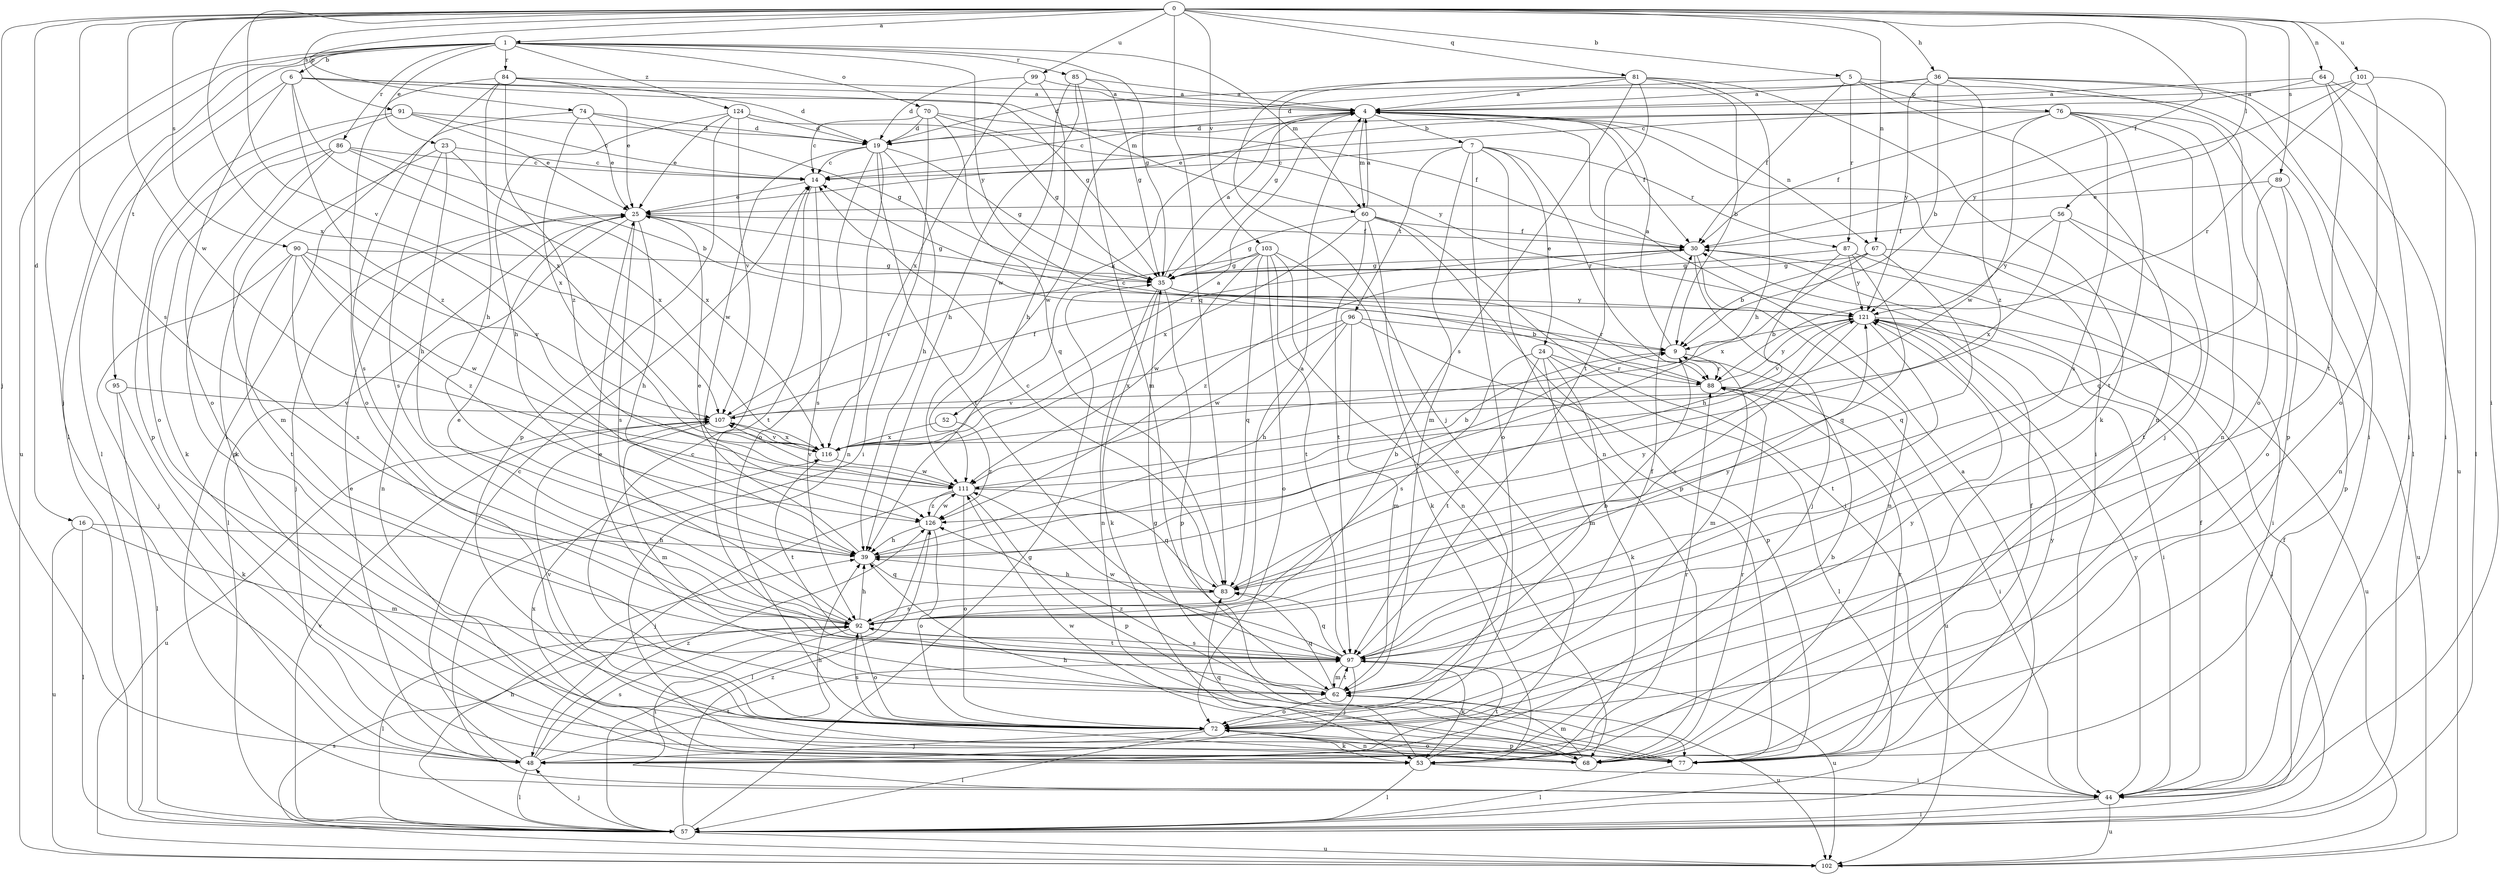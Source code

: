 strict digraph  {
0;
1;
4;
5;
6;
7;
9;
14;
16;
19;
23;
24;
25;
30;
35;
36;
39;
44;
48;
52;
53;
56;
57;
60;
62;
64;
67;
68;
70;
72;
74;
76;
77;
81;
83;
84;
85;
86;
87;
88;
89;
90;
91;
92;
95;
96;
97;
99;
101;
102;
103;
107;
111;
116;
121;
124;
126;
0 -> 1  [label=a];
0 -> 5  [label=b];
0 -> 16  [label=d];
0 -> 30  [label=f];
0 -> 36  [label=h];
0 -> 44  [label=i];
0 -> 48  [label=j];
0 -> 56  [label=l];
0 -> 64  [label=n];
0 -> 67  [label=n];
0 -> 74  [label=p];
0 -> 81  [label=q];
0 -> 83  [label=q];
0 -> 89  [label=s];
0 -> 90  [label=s];
0 -> 91  [label=s];
0 -> 92  [label=s];
0 -> 99  [label=u];
0 -> 101  [label=u];
0 -> 103  [label=v];
0 -> 107  [label=v];
0 -> 111  [label=w];
0 -> 116  [label=x];
1 -> 6  [label=b];
1 -> 23  [label=e];
1 -> 35  [label=g];
1 -> 48  [label=j];
1 -> 57  [label=l];
1 -> 60  [label=m];
1 -> 70  [label=o];
1 -> 84  [label=r];
1 -> 85  [label=r];
1 -> 86  [label=r];
1 -> 95  [label=t];
1 -> 102  [label=u];
1 -> 121  [label=y];
1 -> 124  [label=z];
4 -> 7  [label=b];
4 -> 14  [label=c];
4 -> 30  [label=f];
4 -> 44  [label=i];
4 -> 52  [label=k];
4 -> 60  [label=m];
4 -> 67  [label=n];
4 -> 111  [label=w];
5 -> 19  [label=d];
5 -> 30  [label=f];
5 -> 44  [label=i];
5 -> 68  [label=n];
5 -> 76  [label=p];
5 -> 87  [label=r];
6 -> 4  [label=a];
6 -> 35  [label=g];
6 -> 57  [label=l];
6 -> 60  [label=m];
6 -> 72  [label=o];
6 -> 116  [label=x];
6 -> 126  [label=z];
7 -> 14  [label=c];
7 -> 24  [label=e];
7 -> 62  [label=m];
7 -> 68  [label=n];
7 -> 72  [label=o];
7 -> 87  [label=r];
7 -> 88  [label=r];
7 -> 96  [label=t];
9 -> 4  [label=a];
9 -> 62  [label=m];
9 -> 88  [label=r];
14 -> 25  [label=e];
14 -> 92  [label=s];
14 -> 97  [label=t];
16 -> 39  [label=h];
16 -> 57  [label=l];
16 -> 62  [label=m];
16 -> 102  [label=u];
19 -> 14  [label=c];
19 -> 35  [label=g];
19 -> 39  [label=h];
19 -> 68  [label=n];
19 -> 72  [label=o];
19 -> 97  [label=t];
19 -> 111  [label=w];
23 -> 14  [label=c];
23 -> 39  [label=h];
23 -> 53  [label=k];
23 -> 92  [label=s];
23 -> 116  [label=x];
24 -> 53  [label=k];
24 -> 57  [label=l];
24 -> 62  [label=m];
24 -> 88  [label=r];
24 -> 92  [label=s];
24 -> 97  [label=t];
25 -> 30  [label=f];
25 -> 35  [label=g];
25 -> 39  [label=h];
25 -> 48  [label=j];
25 -> 57  [label=l];
25 -> 68  [label=n];
25 -> 88  [label=r];
25 -> 92  [label=s];
30 -> 35  [label=g];
30 -> 48  [label=j];
30 -> 68  [label=n];
30 -> 126  [label=z];
35 -> 4  [label=a];
35 -> 53  [label=k];
35 -> 68  [label=n];
35 -> 77  [label=p];
35 -> 88  [label=r];
35 -> 121  [label=y];
36 -> 4  [label=a];
36 -> 9  [label=b];
36 -> 19  [label=d];
36 -> 57  [label=l];
36 -> 72  [label=o];
36 -> 102  [label=u];
36 -> 121  [label=y];
36 -> 126  [label=z];
39 -> 9  [label=b];
39 -> 25  [label=e];
39 -> 83  [label=q];
44 -> 30  [label=f];
44 -> 57  [label=l];
44 -> 102  [label=u];
44 -> 121  [label=y];
48 -> 9  [label=b];
48 -> 14  [label=c];
48 -> 25  [label=e];
48 -> 57  [label=l];
48 -> 92  [label=s];
48 -> 97  [label=t];
48 -> 126  [label=z];
52 -> 116  [label=x];
52 -> 126  [label=z];
53 -> 44  [label=i];
53 -> 57  [label=l];
53 -> 83  [label=q];
53 -> 88  [label=r];
53 -> 97  [label=t];
56 -> 30  [label=f];
56 -> 77  [label=p];
56 -> 97  [label=t];
56 -> 116  [label=x];
56 -> 121  [label=y];
57 -> 4  [label=a];
57 -> 30  [label=f];
57 -> 35  [label=g];
57 -> 39  [label=h];
57 -> 48  [label=j];
57 -> 102  [label=u];
57 -> 107  [label=v];
57 -> 126  [label=z];
60 -> 4  [label=a];
60 -> 30  [label=f];
60 -> 35  [label=g];
60 -> 44  [label=i];
60 -> 72  [label=o];
60 -> 77  [label=p];
60 -> 97  [label=t];
60 -> 116  [label=x];
62 -> 25  [label=e];
62 -> 30  [label=f];
62 -> 72  [label=o];
62 -> 83  [label=q];
62 -> 97  [label=t];
62 -> 102  [label=u];
62 -> 126  [label=z];
64 -> 4  [label=a];
64 -> 14  [label=c];
64 -> 44  [label=i];
64 -> 57  [label=l];
64 -> 97  [label=t];
67 -> 9  [label=b];
67 -> 35  [label=g];
67 -> 44  [label=i];
67 -> 83  [label=q];
67 -> 116  [label=x];
68 -> 39  [label=h];
68 -> 62  [label=m];
68 -> 72  [label=o];
68 -> 88  [label=r];
68 -> 111  [label=w];
68 -> 116  [label=x];
70 -> 14  [label=c];
70 -> 19  [label=d];
70 -> 30  [label=f];
70 -> 44  [label=i];
70 -> 83  [label=q];
70 -> 121  [label=y];
72 -> 14  [label=c];
72 -> 48  [label=j];
72 -> 53  [label=k];
72 -> 57  [label=l];
72 -> 68  [label=n];
72 -> 77  [label=p];
72 -> 92  [label=s];
72 -> 107  [label=v];
72 -> 121  [label=y];
74 -> 19  [label=d];
74 -> 25  [label=e];
74 -> 35  [label=g];
74 -> 92  [label=s];
74 -> 116  [label=x];
76 -> 19  [label=d];
76 -> 25  [label=e];
76 -> 30  [label=f];
76 -> 48  [label=j];
76 -> 68  [label=n];
76 -> 77  [label=p];
76 -> 92  [label=s];
76 -> 97  [label=t];
76 -> 111  [label=w];
77 -> 30  [label=f];
77 -> 35  [label=g];
77 -> 39  [label=h];
77 -> 57  [label=l];
77 -> 88  [label=r];
77 -> 121  [label=y];
81 -> 4  [label=a];
81 -> 9  [label=b];
81 -> 35  [label=g];
81 -> 39  [label=h];
81 -> 48  [label=j];
81 -> 53  [label=k];
81 -> 92  [label=s];
81 -> 97  [label=t];
83 -> 14  [label=c];
83 -> 39  [label=h];
83 -> 92  [label=s];
83 -> 121  [label=y];
84 -> 4  [label=a];
84 -> 19  [label=d];
84 -> 25  [label=e];
84 -> 39  [label=h];
84 -> 44  [label=i];
84 -> 72  [label=o];
84 -> 126  [label=z];
85 -> 4  [label=a];
85 -> 35  [label=g];
85 -> 39  [label=h];
85 -> 62  [label=m];
85 -> 111  [label=w];
86 -> 9  [label=b];
86 -> 14  [label=c];
86 -> 53  [label=k];
86 -> 62  [label=m];
86 -> 77  [label=p];
86 -> 116  [label=x];
87 -> 35  [label=g];
87 -> 39  [label=h];
87 -> 83  [label=q];
87 -> 102  [label=u];
87 -> 121  [label=y];
88 -> 14  [label=c];
88 -> 44  [label=i];
88 -> 102  [label=u];
88 -> 107  [label=v];
88 -> 121  [label=y];
89 -> 25  [label=e];
89 -> 68  [label=n];
89 -> 72  [label=o];
89 -> 83  [label=q];
90 -> 35  [label=g];
90 -> 48  [label=j];
90 -> 92  [label=s];
90 -> 97  [label=t];
90 -> 107  [label=v];
90 -> 111  [label=w];
90 -> 126  [label=z];
91 -> 14  [label=c];
91 -> 19  [label=d];
91 -> 25  [label=e];
91 -> 72  [label=o];
91 -> 77  [label=p];
92 -> 4  [label=a];
92 -> 25  [label=e];
92 -> 39  [label=h];
92 -> 44  [label=i];
92 -> 57  [label=l];
92 -> 72  [label=o];
92 -> 97  [label=t];
92 -> 121  [label=y];
95 -> 53  [label=k];
95 -> 57  [label=l];
95 -> 107  [label=v];
96 -> 9  [label=b];
96 -> 39  [label=h];
96 -> 62  [label=m];
96 -> 77  [label=p];
96 -> 111  [label=w];
96 -> 116  [label=x];
97 -> 9  [label=b];
97 -> 48  [label=j];
97 -> 53  [label=k];
97 -> 62  [label=m];
97 -> 83  [label=q];
97 -> 92  [label=s];
97 -> 102  [label=u];
97 -> 111  [label=w];
99 -> 4  [label=a];
99 -> 19  [label=d];
99 -> 39  [label=h];
99 -> 116  [label=x];
101 -> 4  [label=a];
101 -> 44  [label=i];
101 -> 72  [label=o];
101 -> 88  [label=r];
101 -> 121  [label=y];
102 -> 92  [label=s];
103 -> 35  [label=g];
103 -> 53  [label=k];
103 -> 68  [label=n];
103 -> 72  [label=o];
103 -> 83  [label=q];
103 -> 97  [label=t];
103 -> 107  [label=v];
103 -> 111  [label=w];
107 -> 30  [label=f];
107 -> 62  [label=m];
107 -> 102  [label=u];
107 -> 116  [label=x];
111 -> 9  [label=b];
111 -> 48  [label=j];
111 -> 72  [label=o];
111 -> 77  [label=p];
111 -> 83  [label=q];
111 -> 107  [label=v];
111 -> 126  [label=z];
116 -> 4  [label=a];
116 -> 97  [label=t];
116 -> 107  [label=v];
116 -> 111  [label=w];
121 -> 9  [label=b];
121 -> 44  [label=i];
121 -> 57  [label=l];
121 -> 92  [label=s];
121 -> 97  [label=t];
121 -> 102  [label=u];
121 -> 107  [label=v];
124 -> 19  [label=d];
124 -> 25  [label=e];
124 -> 35  [label=g];
124 -> 39  [label=h];
124 -> 77  [label=p];
124 -> 107  [label=v];
126 -> 39  [label=h];
126 -> 57  [label=l];
126 -> 72  [label=o];
126 -> 111  [label=w];
}
